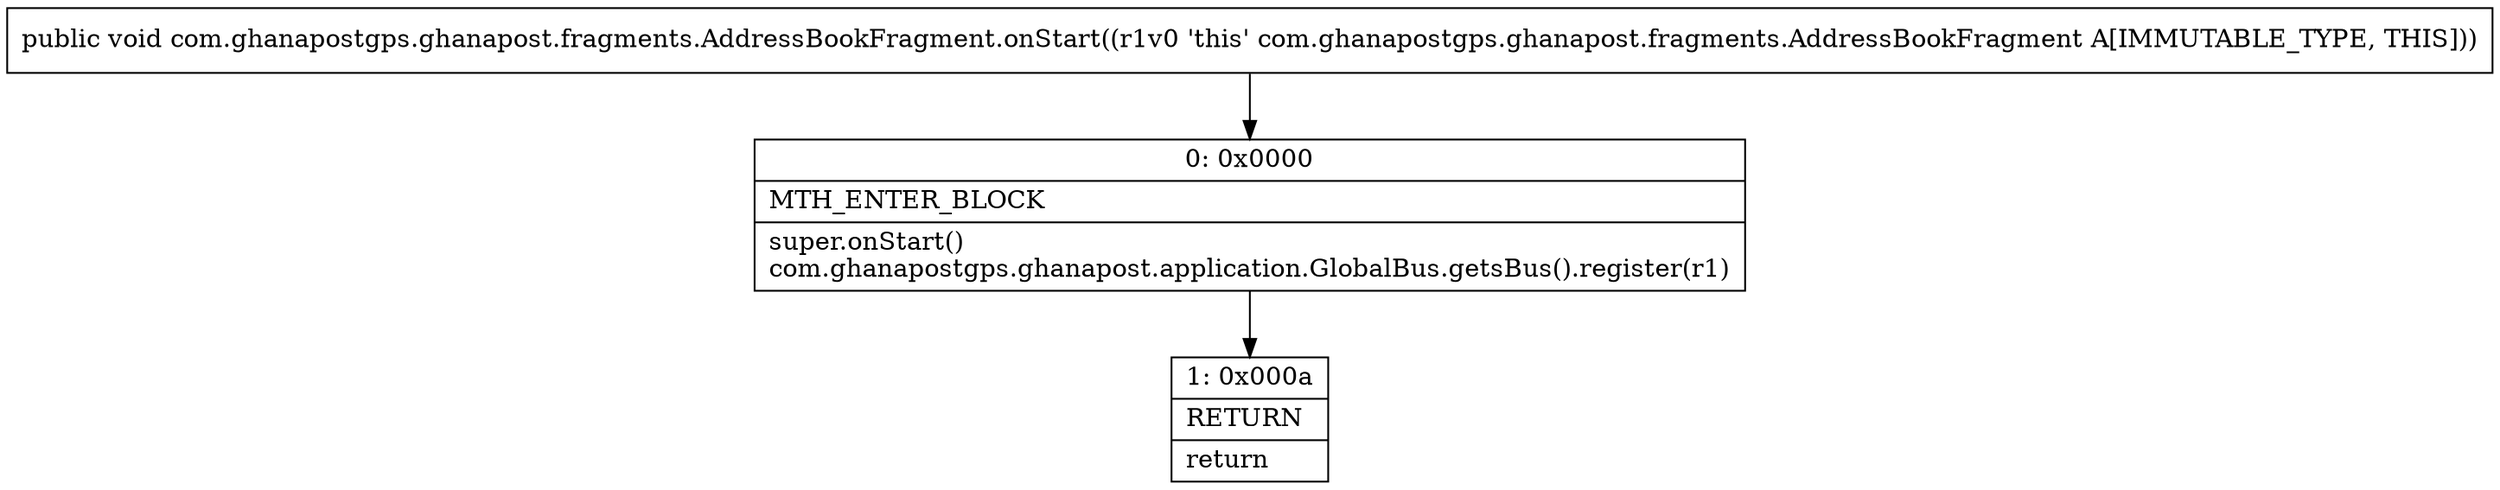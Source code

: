 digraph "CFG forcom.ghanapostgps.ghanapost.fragments.AddressBookFragment.onStart()V" {
Node_0 [shape=record,label="{0\:\ 0x0000|MTH_ENTER_BLOCK\l|super.onStart()\lcom.ghanapostgps.ghanapost.application.GlobalBus.getsBus().register(r1)\l}"];
Node_1 [shape=record,label="{1\:\ 0x000a|RETURN\l|return\l}"];
MethodNode[shape=record,label="{public void com.ghanapostgps.ghanapost.fragments.AddressBookFragment.onStart((r1v0 'this' com.ghanapostgps.ghanapost.fragments.AddressBookFragment A[IMMUTABLE_TYPE, THIS])) }"];
MethodNode -> Node_0;
Node_0 -> Node_1;
}

